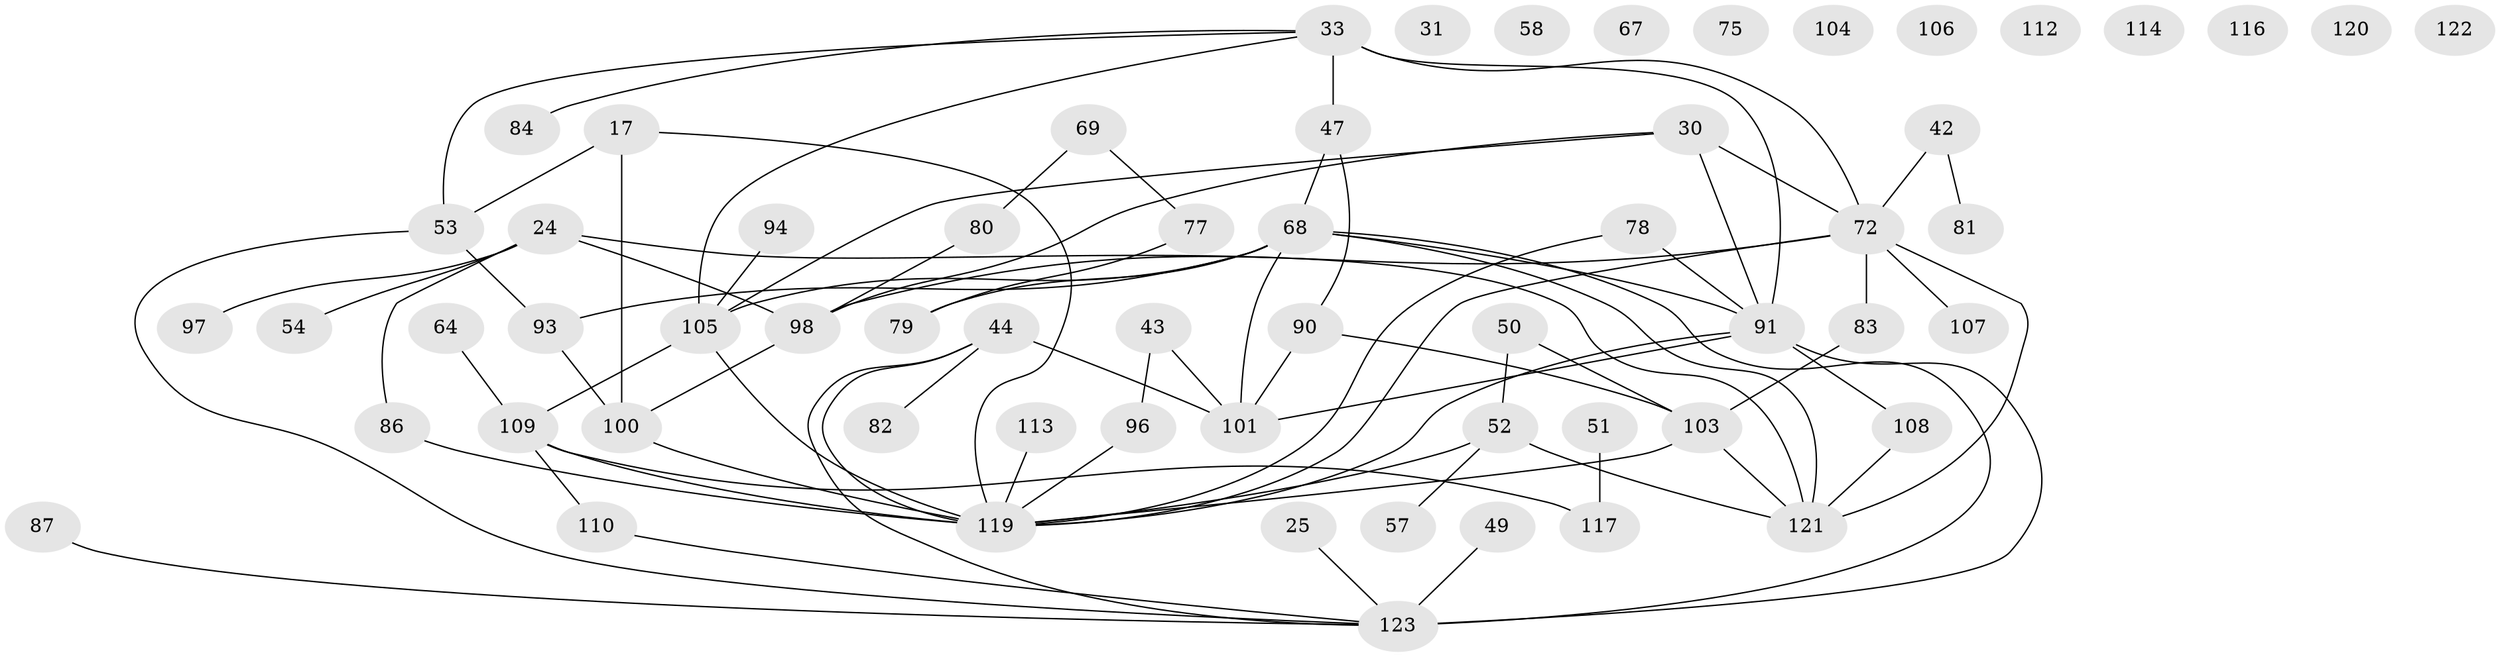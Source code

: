 // original degree distribution, {1: 0.17886178861788618, 4: 0.0975609756097561, 2: 0.25203252032520324, 3: 0.23577235772357724, 6: 0.024390243902439025, 5: 0.08943089430894309, 8: 0.016260162601626018, 0: 0.08943089430894309, 7: 0.008130081300813009, 9: 0.008130081300813009}
// Generated by graph-tools (version 1.1) at 2025/39/03/09/25 04:39:00]
// undirected, 61 vertices, 81 edges
graph export_dot {
graph [start="1"]
  node [color=gray90,style=filled];
  17 [super="+3"];
  24;
  25;
  30 [super="+16"];
  31;
  33;
  42 [super="+12+38"];
  43;
  44 [super="+34"];
  47 [super="+4+21+28"];
  49;
  50;
  51 [super="+39"];
  52 [super="+6"];
  53 [super="+20"];
  54;
  57 [super="+37"];
  58;
  64;
  67;
  68 [super="+8+13+56"];
  69;
  72 [super="+19+18"];
  75;
  77 [super="+10"];
  78;
  79;
  80 [super="+22+46"];
  81 [super="+11"];
  82 [super="+36"];
  83 [super="+62+70"];
  84;
  86 [super="+23"];
  87;
  90 [super="+61+85"];
  91 [super="+15+40"];
  93 [super="+71"];
  94;
  96;
  97;
  98 [super="+59"];
  100;
  101 [super="+55"];
  103 [super="+99"];
  104;
  105 [super="+29+65"];
  106;
  107;
  108 [super="+88"];
  109 [super="+89+74"];
  110;
  112;
  113;
  114;
  116;
  117 [super="+26"];
  119 [super="+7+73+118+76"];
  120;
  121 [super="+102+115"];
  122;
  123 [super="+35+95+111"];
  17 -- 53 [weight=2];
  17 -- 100;
  17 -- 119;
  24 -- 54;
  24 -- 97;
  24 -- 98 [weight=2];
  24 -- 86;
  24 -- 121;
  25 -- 123;
  30 -- 105;
  30 -- 98;
  30 -- 91 [weight=2];
  30 -- 72;
  33 -- 53;
  33 -- 84;
  33 -- 91 [weight=2];
  33 -- 47 [weight=2];
  33 -- 72;
  33 -- 105;
  42 -- 72;
  42 -- 81;
  43 -- 96;
  43 -- 101;
  44 -- 101;
  44 -- 119;
  44 -- 123;
  44 -- 82;
  47 -- 68;
  47 -- 90;
  49 -- 123;
  50 -- 103;
  50 -- 52;
  51 -- 117;
  52 -- 57;
  52 -- 119;
  52 -- 121 [weight=2];
  53 -- 93;
  53 -- 123;
  64 -- 109;
  68 -- 101 [weight=2];
  68 -- 79;
  68 -- 91 [weight=2];
  68 -- 93;
  68 -- 121;
  68 -- 123 [weight=2];
  68 -- 105;
  69 -- 77;
  69 -- 80;
  72 -- 98;
  72 -- 119;
  72 -- 107;
  72 -- 83 [weight=2];
  72 -- 121 [weight=2];
  77 -- 79;
  78 -- 91 [weight=2];
  78 -- 119;
  80 -- 98;
  83 -- 103;
  86 -- 119;
  87 -- 123;
  90 -- 103;
  90 -- 101;
  91 -- 101;
  91 -- 119 [weight=2];
  91 -- 108;
  91 -- 123 [weight=2];
  93 -- 100 [weight=2];
  94 -- 105;
  96 -- 119;
  98 -- 100;
  100 -- 119;
  103 -- 119 [weight=2];
  103 -- 121;
  105 -- 109;
  105 -- 119;
  108 -- 121;
  109 -- 119 [weight=4];
  109 -- 110;
  109 -- 117;
  110 -- 123;
  113 -- 119;
}

